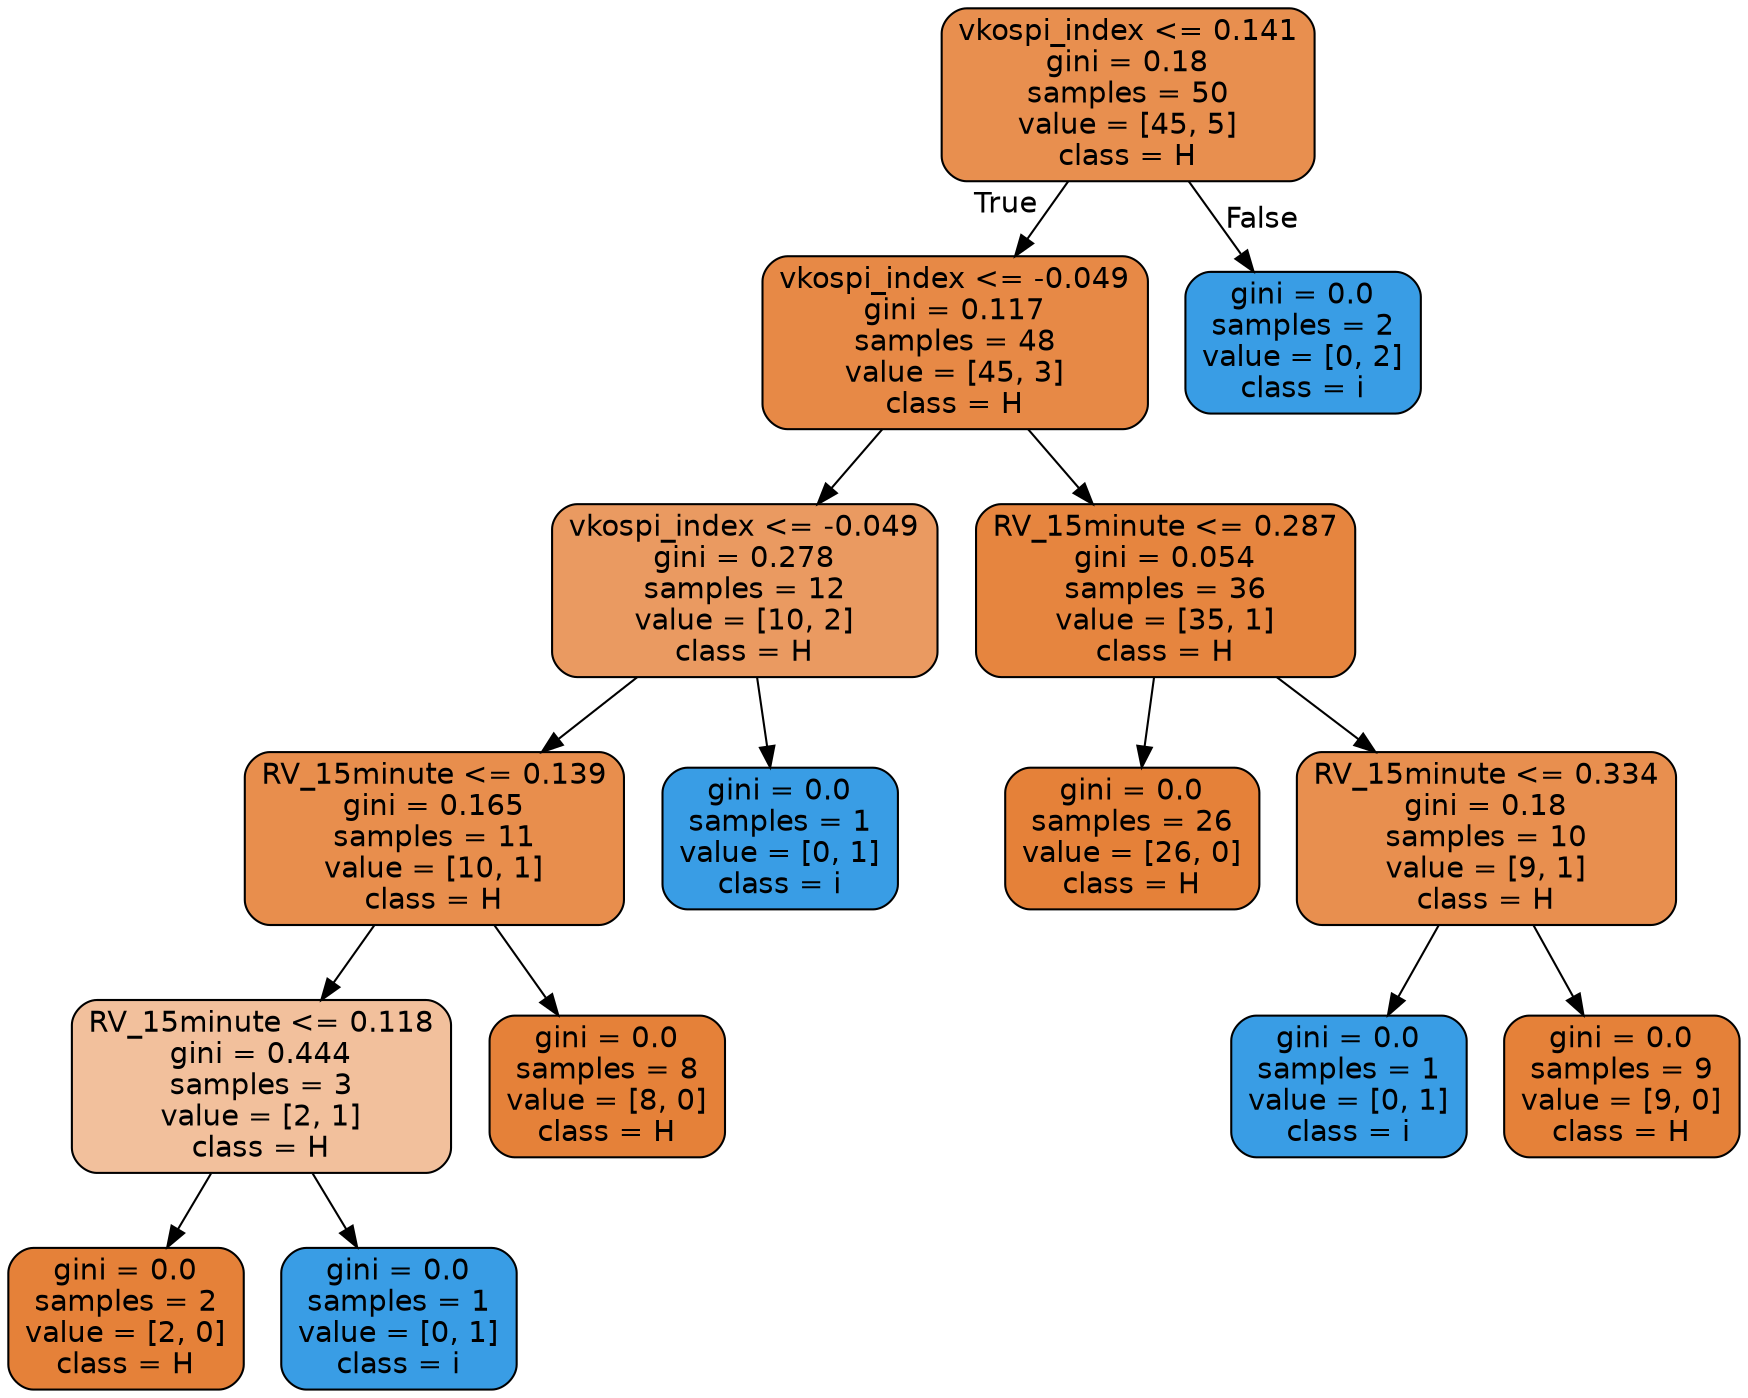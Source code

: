 digraph Tree {
node [shape=box, style="filled, rounded", color="black", fontname=helvetica] ;
edge [fontname=helvetica] ;
0 [label="vkospi_index <= 0.141\ngini = 0.18\nsamples = 50\nvalue = [45, 5]\nclass = H", fillcolor="#e88f4f"] ;
1 [label="vkospi_index <= -0.049\ngini = 0.117\nsamples = 48\nvalue = [45, 3]\nclass = H", fillcolor="#e78946"] ;
0 -> 1 [labeldistance=2.5, labelangle=45, headlabel="True"] ;
2 [label="vkospi_index <= -0.049\ngini = 0.278\nsamples = 12\nvalue = [10, 2]\nclass = H", fillcolor="#ea9a61"] ;
1 -> 2 ;
3 [label="RV_15minute <= 0.139\ngini = 0.165\nsamples = 11\nvalue = [10, 1]\nclass = H", fillcolor="#e88e4d"] ;
2 -> 3 ;
4 [label="RV_15minute <= 0.118\ngini = 0.444\nsamples = 3\nvalue = [2, 1]\nclass = H", fillcolor="#f2c09c"] ;
3 -> 4 ;
5 [label="gini = 0.0\nsamples = 2\nvalue = [2, 0]\nclass = H", fillcolor="#e58139"] ;
4 -> 5 ;
6 [label="gini = 0.0\nsamples = 1\nvalue = [0, 1]\nclass = i", fillcolor="#399de5"] ;
4 -> 6 ;
7 [label="gini = 0.0\nsamples = 8\nvalue = [8, 0]\nclass = H", fillcolor="#e58139"] ;
3 -> 7 ;
8 [label="gini = 0.0\nsamples = 1\nvalue = [0, 1]\nclass = i", fillcolor="#399de5"] ;
2 -> 8 ;
9 [label="RV_15minute <= 0.287\ngini = 0.054\nsamples = 36\nvalue = [35, 1]\nclass = H", fillcolor="#e6853f"] ;
1 -> 9 ;
10 [label="gini = 0.0\nsamples = 26\nvalue = [26, 0]\nclass = H", fillcolor="#e58139"] ;
9 -> 10 ;
11 [label="RV_15minute <= 0.334\ngini = 0.18\nsamples = 10\nvalue = [9, 1]\nclass = H", fillcolor="#e88f4f"] ;
9 -> 11 ;
12 [label="gini = 0.0\nsamples = 1\nvalue = [0, 1]\nclass = i", fillcolor="#399de5"] ;
11 -> 12 ;
13 [label="gini = 0.0\nsamples = 9\nvalue = [9, 0]\nclass = H", fillcolor="#e58139"] ;
11 -> 13 ;
14 [label="gini = 0.0\nsamples = 2\nvalue = [0, 2]\nclass = i", fillcolor="#399de5"] ;
0 -> 14 [labeldistance=2.5, labelangle=-45, headlabel="False"] ;
}